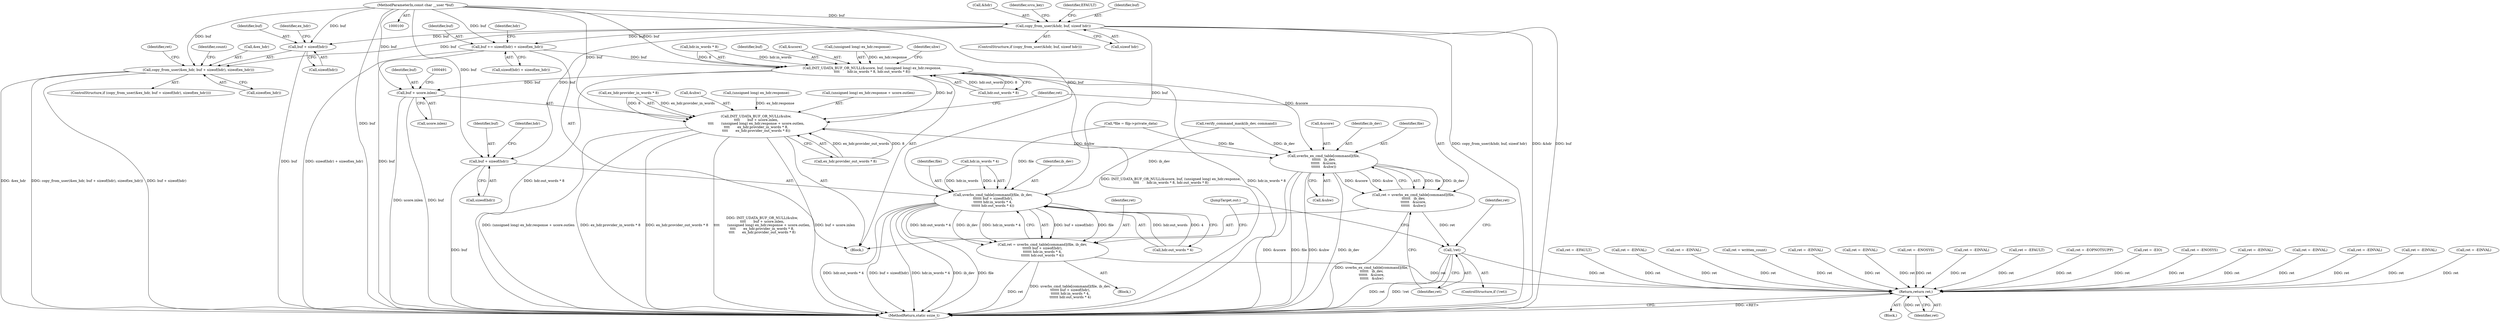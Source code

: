 digraph "0_linux_e6bd18f57aad1a2d1ef40e646d03ed0f2515c9e3_1@pointer" {
"1000102" [label="(MethodParameterIn,const char __user *buf)"];
"1000135" [label="(Call,copy_from_user(&hdr, buf, sizeof hdr))"];
"1000270" [label="(Call,uverbs_cmd_table[command](file, ib_dev,\n\t\t\t\t\t\t buf + sizeof(hdr),\n\t\t\t\t\t\t hdr.in_words * 4,\n\t\t\t\t\t\t hdr.out_words * 4))"];
"1000268" [label="(Call,ret = uverbs_cmd_table[command](file, ib_dev,\n\t\t\t\t\t\t buf + sizeof(hdr),\n\t\t\t\t\t\t hdr.in_words * 4,\n\t\t\t\t\t\t hdr.out_words * 4))"];
"1000538" [label="(Return,return ret;)"];
"1000273" [label="(Call,buf + sizeof(hdr))"];
"1000342" [label="(Call,copy_from_user(&ex_hdr, buf + sizeof(hdr), sizeof(ex_hdr)))"];
"1000345" [label="(Call,buf + sizeof(hdr))"];
"1000364" [label="(Call,buf += sizeof(hdr) + sizeof(ex_hdr))"];
"1000462" [label="(Call,INIT_UDATA_BUF_OR_NULL(&ucore, buf, (unsigned long) ex_hdr.response,\n\t\t\t\t       hdr.in_words * 8, hdr.out_words * 8))"];
"1000481" [label="(Call,INIT_UDATA_BUF_OR_NULL(&uhw,\n\t\t\t\t       buf + ucore.inlen,\n\t\t\t\t       (unsigned long) ex_hdr.response + ucore.outlen,\n\t\t\t\t       ex_hdr.provider_in_words * 8,\n\t\t\t\t       ex_hdr.provider_out_words * 8))"];
"1000510" [label="(Call,uverbs_ex_cmd_table[command](file,\n\t\t\t\t\t\t   ib_dev,\n\t\t\t\t\t\t   &ucore,\n\t\t\t\t\t\t   &uhw))"];
"1000508" [label="(Call,ret = uverbs_ex_cmd_table[command](file,\n\t\t\t\t\t\t   ib_dev,\n\t\t\t\t\t\t   &ucore,\n\t\t\t\t\t\t   &uhw))"];
"1000518" [label="(Call,!ret)"];
"1000484" [label="(Call,buf + ucore.inlen)"];
"1000441" [label="(Call,ret = -EFAULT)"];
"1000457" [label="(Call,ret = -EINVAL)"];
"1000481" [label="(Call,INIT_UDATA_BUF_OR_NULL(&uhw,\n\t\t\t\t       buf + ucore.inlen,\n\t\t\t\t       (unsigned long) ex_hdr.response + ucore.outlen,\n\t\t\t\t       ex_hdr.provider_in_words * 8,\n\t\t\t\t       ex_hdr.provider_out_words * 8))"];
"1000336" [label="(Call,ret = -EINVAL)"];
"1000484" [label="(Call,buf + ucore.inlen)"];
"1000520" [label="(Call,ret = written_count)"];
"1000466" [label="(Call,(unsigned long) ex_hdr.response)"];
"1000538" [label="(Return,return ret;)"];
"1000105" [label="(Block,)"];
"1000358" [label="(Identifier,count)"];
"1000201" [label="(Call,verify_command_mask(ib_dev, command))"];
"1000263" [label="(Call,ret = -EINVAL)"];
"1000134" [label="(ControlStructure,if (copy_from_user(&hdr, buf, sizeof hdr)))"];
"1000270" [label="(Call,uverbs_cmd_table[command](file, ib_dev,\n\t\t\t\t\t\t buf + sizeof(hdr),\n\t\t\t\t\t\t hdr.in_words * 4,\n\t\t\t\t\t\t hdr.out_words * 4))"];
"1000346" [label="(Identifier,buf)"];
"1000485" [label="(Identifier,buf)"];
"1000107" [label="(Call,*file = filp->private_data)"];
"1000272" [label="(Identifier,ib_dev)"];
"1000138" [label="(Identifier,buf)"];
"1000342" [label="(Call,copy_from_user(&ex_hdr, buf + sizeof(hdr), sizeof(ex_hdr)))"];
"1000343" [label="(Call,&ex_hdr)"];
"1000483" [label="(Identifier,uhw)"];
"1000489" [label="(Call,(unsigned long) ex_hdr.response + ucore.outlen)"];
"1000529" [label="(JumpTarget,out:)"];
"1000322" [label="(Call,ret = -EINVAL)"];
"1000269" [label="(Identifier,ret)"];
"1000311" [label="(Call,ret = -ENOSYS)"];
"1000345" [label="(Call,buf + sizeof(hdr))"];
"1000518" [label="(Call,!ret)"];
"1000515" [label="(Call,&uhw)"];
"1000394" [label="(Call,ret = -EINVAL)"];
"1000366" [label="(Call,sizeof(hdr) + sizeof(ex_hdr))"];
"1000352" [label="(Call,ret = -EFAULT)"];
"1000471" [label="(Call,hdr.in_words * 8)"];
"1000486" [label="(Call,ucore.inlen)"];
"1000136" [label="(Call,&hdr)"];
"1000376" [label="(Identifier,hdr)"];
"1000275" [label="(Call,sizeof(hdr))"];
"1000205" [label="(Call,ret = -EOPNOTSUPP)"];
"1000513" [label="(Call,&ucore)"];
"1000465" [label="(Identifier,buf)"];
"1000476" [label="(Call,hdr.out_words * 8)"];
"1000353" [label="(Identifier,ret)"];
"1000350" [label="(Identifier,ex_hdr)"];
"1000274" [label="(Identifier,buf)"];
"1000271" [label="(Identifier,file)"];
"1000512" [label="(Identifier,ib_dev)"];
"1000463" [label="(Call,&ucore)"];
"1000519" [label="(Identifier,ret)"];
"1000282" [label="(Call,hdr.out_words * 4)"];
"1000273" [label="(Call,buf + sizeof(hdr))"];
"1000171" [label="(Call,ret = -EIO)"];
"1000540" [label="(MethodReturn,static ssize_t)"];
"1000237" [label="(Block,)"];
"1000525" [label="(Call,ret = -ENOSYS)"];
"1000292" [label="(Block,)"];
"1000503" [label="(Call,ex_hdr.provider_out_words * 8)"];
"1000539" [label="(Identifier,ret)"];
"1000517" [label="(ControlStructure,if (!ret))"];
"1000384" [label="(Call,ret = -EINVAL)"];
"1000347" [label="(Call,sizeof(hdr))"];
"1000145" [label="(Identifier,srcu_key)"];
"1000341" [label="(ControlStructure,if (copy_from_user(&ex_hdr, buf + sizeof(hdr), sizeof(ex_hdr))))"];
"1000498" [label="(Call,ex_hdr.provider_in_words * 8)"];
"1000139" [label="(Call,sizeof hdr)"];
"1000482" [label="(Call,&uhw)"];
"1000510" [label="(Call,uverbs_ex_cmd_table[command](file,\n\t\t\t\t\t\t   ib_dev,\n\t\t\t\t\t\t   &ucore,\n\t\t\t\t\t\t   &uhw))"];
"1000509" [label="(Identifier,ret)"];
"1000268" [label="(Call,ret = uverbs_cmd_table[command](file, ib_dev,\n\t\t\t\t\t\t buf + sizeof(hdr),\n\t\t\t\t\t\t hdr.in_words * 4,\n\t\t\t\t\t\t hdr.out_words * 4))"];
"1000349" [label="(Call,sizeof(ex_hdr))"];
"1000462" [label="(Call,INIT_UDATA_BUF_OR_NULL(&ucore, buf, (unsigned long) ex_hdr.response,\n\t\t\t\t       hdr.in_words * 8, hdr.out_words * 8))"];
"1000511" [label="(Identifier,file)"];
"1000364" [label="(Call,buf += sizeof(hdr) + sizeof(ex_hdr))"];
"1000143" [label="(Identifier,EFAULT)"];
"1000102" [label="(MethodParameterIn,const char __user *buf)"];
"1000220" [label="(Call,ret = -EINVAL)"];
"1000521" [label="(Identifier,ret)"];
"1000135" [label="(Call,copy_from_user(&hdr, buf, sizeof hdr))"];
"1000490" [label="(Call,(unsigned long) ex_hdr.response)"];
"1000415" [label="(Call,ret = -EINVAL)"];
"1000188" [label="(Call,ret = -EINVAL)"];
"1000365" [label="(Identifier,buf)"];
"1000508" [label="(Call,ret = uverbs_ex_cmd_table[command](file,\n\t\t\t\t\t\t   ib_dev,\n\t\t\t\t\t\t   &ucore,\n\t\t\t\t\t\t   &uhw))"];
"1000279" [label="(Identifier,hdr)"];
"1000249" [label="(Call,ret = -EINVAL)"];
"1000277" [label="(Call,hdr.in_words * 4)"];
"1000102" -> "1000100"  [label="AST: "];
"1000102" -> "1000540"  [label="DDG: buf"];
"1000102" -> "1000135"  [label="DDG: buf"];
"1000102" -> "1000270"  [label="DDG: buf"];
"1000102" -> "1000273"  [label="DDG: buf"];
"1000102" -> "1000342"  [label="DDG: buf"];
"1000102" -> "1000345"  [label="DDG: buf"];
"1000102" -> "1000364"  [label="DDG: buf"];
"1000102" -> "1000462"  [label="DDG: buf"];
"1000102" -> "1000481"  [label="DDG: buf"];
"1000102" -> "1000484"  [label="DDG: buf"];
"1000135" -> "1000134"  [label="AST: "];
"1000135" -> "1000139"  [label="CFG: "];
"1000136" -> "1000135"  [label="AST: "];
"1000138" -> "1000135"  [label="AST: "];
"1000139" -> "1000135"  [label="AST: "];
"1000143" -> "1000135"  [label="CFG: "];
"1000145" -> "1000135"  [label="CFG: "];
"1000135" -> "1000540"  [label="DDG: copy_from_user(&hdr, buf, sizeof hdr)"];
"1000135" -> "1000540"  [label="DDG: &hdr"];
"1000135" -> "1000540"  [label="DDG: buf"];
"1000135" -> "1000270"  [label="DDG: buf"];
"1000135" -> "1000273"  [label="DDG: buf"];
"1000135" -> "1000342"  [label="DDG: buf"];
"1000135" -> "1000345"  [label="DDG: buf"];
"1000135" -> "1000364"  [label="DDG: buf"];
"1000270" -> "1000268"  [label="AST: "];
"1000270" -> "1000282"  [label="CFG: "];
"1000271" -> "1000270"  [label="AST: "];
"1000272" -> "1000270"  [label="AST: "];
"1000273" -> "1000270"  [label="AST: "];
"1000277" -> "1000270"  [label="AST: "];
"1000282" -> "1000270"  [label="AST: "];
"1000268" -> "1000270"  [label="CFG: "];
"1000270" -> "1000540"  [label="DDG: hdr.out_words * 4"];
"1000270" -> "1000540"  [label="DDG: buf + sizeof(hdr)"];
"1000270" -> "1000540"  [label="DDG: hdr.in_words * 4"];
"1000270" -> "1000540"  [label="DDG: ib_dev"];
"1000270" -> "1000540"  [label="DDG: file"];
"1000270" -> "1000268"  [label="DDG: buf + sizeof(hdr)"];
"1000270" -> "1000268"  [label="DDG: file"];
"1000270" -> "1000268"  [label="DDG: hdr.out_words * 4"];
"1000270" -> "1000268"  [label="DDG: ib_dev"];
"1000270" -> "1000268"  [label="DDG: hdr.in_words * 4"];
"1000107" -> "1000270"  [label="DDG: file"];
"1000201" -> "1000270"  [label="DDG: ib_dev"];
"1000277" -> "1000270"  [label="DDG: hdr.in_words"];
"1000277" -> "1000270"  [label="DDG: 4"];
"1000282" -> "1000270"  [label="DDG: hdr.out_words"];
"1000282" -> "1000270"  [label="DDG: 4"];
"1000268" -> "1000237"  [label="AST: "];
"1000269" -> "1000268"  [label="AST: "];
"1000529" -> "1000268"  [label="CFG: "];
"1000268" -> "1000540"  [label="DDG: ret"];
"1000268" -> "1000540"  [label="DDG: uverbs_cmd_table[command](file, ib_dev,\n\t\t\t\t\t\t buf + sizeof(hdr),\n\t\t\t\t\t\t hdr.in_words * 4,\n\t\t\t\t\t\t hdr.out_words * 4)"];
"1000268" -> "1000538"  [label="DDG: ret"];
"1000538" -> "1000105"  [label="AST: "];
"1000538" -> "1000539"  [label="CFG: "];
"1000539" -> "1000538"  [label="AST: "];
"1000540" -> "1000538"  [label="CFG: "];
"1000538" -> "1000540"  [label="DDG: <RET>"];
"1000539" -> "1000538"  [label="DDG: ret"];
"1000441" -> "1000538"  [label="DDG: ret"];
"1000220" -> "1000538"  [label="DDG: ret"];
"1000188" -> "1000538"  [label="DDG: ret"];
"1000205" -> "1000538"  [label="DDG: ret"];
"1000518" -> "1000538"  [label="DDG: ret"];
"1000263" -> "1000538"  [label="DDG: ret"];
"1000525" -> "1000538"  [label="DDG: ret"];
"1000457" -> "1000538"  [label="DDG: ret"];
"1000322" -> "1000538"  [label="DDG: ret"];
"1000249" -> "1000538"  [label="DDG: ret"];
"1000336" -> "1000538"  [label="DDG: ret"];
"1000384" -> "1000538"  [label="DDG: ret"];
"1000394" -> "1000538"  [label="DDG: ret"];
"1000171" -> "1000538"  [label="DDG: ret"];
"1000311" -> "1000538"  [label="DDG: ret"];
"1000352" -> "1000538"  [label="DDG: ret"];
"1000415" -> "1000538"  [label="DDG: ret"];
"1000520" -> "1000538"  [label="DDG: ret"];
"1000273" -> "1000275"  [label="CFG: "];
"1000274" -> "1000273"  [label="AST: "];
"1000275" -> "1000273"  [label="AST: "];
"1000279" -> "1000273"  [label="CFG: "];
"1000273" -> "1000540"  [label="DDG: buf"];
"1000342" -> "1000341"  [label="AST: "];
"1000342" -> "1000349"  [label="CFG: "];
"1000343" -> "1000342"  [label="AST: "];
"1000345" -> "1000342"  [label="AST: "];
"1000349" -> "1000342"  [label="AST: "];
"1000353" -> "1000342"  [label="CFG: "];
"1000358" -> "1000342"  [label="CFG: "];
"1000342" -> "1000540"  [label="DDG: &ex_hdr"];
"1000342" -> "1000540"  [label="DDG: copy_from_user(&ex_hdr, buf + sizeof(hdr), sizeof(ex_hdr))"];
"1000342" -> "1000540"  [label="DDG: buf + sizeof(hdr)"];
"1000345" -> "1000347"  [label="CFG: "];
"1000346" -> "1000345"  [label="AST: "];
"1000347" -> "1000345"  [label="AST: "];
"1000350" -> "1000345"  [label="CFG: "];
"1000345" -> "1000540"  [label="DDG: buf"];
"1000364" -> "1000292"  [label="AST: "];
"1000364" -> "1000366"  [label="CFG: "];
"1000365" -> "1000364"  [label="AST: "];
"1000366" -> "1000364"  [label="AST: "];
"1000376" -> "1000364"  [label="CFG: "];
"1000364" -> "1000540"  [label="DDG: buf"];
"1000364" -> "1000540"  [label="DDG: sizeof(hdr) + sizeof(ex_hdr)"];
"1000364" -> "1000462"  [label="DDG: buf"];
"1000462" -> "1000292"  [label="AST: "];
"1000462" -> "1000476"  [label="CFG: "];
"1000463" -> "1000462"  [label="AST: "];
"1000465" -> "1000462"  [label="AST: "];
"1000466" -> "1000462"  [label="AST: "];
"1000471" -> "1000462"  [label="AST: "];
"1000476" -> "1000462"  [label="AST: "];
"1000483" -> "1000462"  [label="CFG: "];
"1000462" -> "1000540"  [label="DDG: hdr.out_words * 8"];
"1000462" -> "1000540"  [label="DDG: INIT_UDATA_BUF_OR_NULL(&ucore, buf, (unsigned long) ex_hdr.response,\n\t\t\t\t       hdr.in_words * 8, hdr.out_words * 8)"];
"1000462" -> "1000540"  [label="DDG: hdr.in_words * 8"];
"1000466" -> "1000462"  [label="DDG: ex_hdr.response"];
"1000471" -> "1000462"  [label="DDG: hdr.in_words"];
"1000471" -> "1000462"  [label="DDG: 8"];
"1000476" -> "1000462"  [label="DDG: hdr.out_words"];
"1000476" -> "1000462"  [label="DDG: 8"];
"1000462" -> "1000481"  [label="DDG: buf"];
"1000462" -> "1000484"  [label="DDG: buf"];
"1000462" -> "1000510"  [label="DDG: &ucore"];
"1000481" -> "1000292"  [label="AST: "];
"1000481" -> "1000503"  [label="CFG: "];
"1000482" -> "1000481"  [label="AST: "];
"1000484" -> "1000481"  [label="AST: "];
"1000489" -> "1000481"  [label="AST: "];
"1000498" -> "1000481"  [label="AST: "];
"1000503" -> "1000481"  [label="AST: "];
"1000509" -> "1000481"  [label="CFG: "];
"1000481" -> "1000540"  [label="DDG: (unsigned long) ex_hdr.response + ucore.outlen"];
"1000481" -> "1000540"  [label="DDG: ex_hdr.provider_in_words * 8"];
"1000481" -> "1000540"  [label="DDG: ex_hdr.provider_out_words * 8"];
"1000481" -> "1000540"  [label="DDG: INIT_UDATA_BUF_OR_NULL(&uhw,\n\t\t\t\t       buf + ucore.inlen,\n\t\t\t\t       (unsigned long) ex_hdr.response + ucore.outlen,\n\t\t\t\t       ex_hdr.provider_in_words * 8,\n\t\t\t\t       ex_hdr.provider_out_words * 8)"];
"1000481" -> "1000540"  [label="DDG: buf + ucore.inlen"];
"1000490" -> "1000481"  [label="DDG: ex_hdr.response"];
"1000498" -> "1000481"  [label="DDG: ex_hdr.provider_in_words"];
"1000498" -> "1000481"  [label="DDG: 8"];
"1000503" -> "1000481"  [label="DDG: ex_hdr.provider_out_words"];
"1000503" -> "1000481"  [label="DDG: 8"];
"1000481" -> "1000510"  [label="DDG: &uhw"];
"1000510" -> "1000508"  [label="AST: "];
"1000510" -> "1000515"  [label="CFG: "];
"1000511" -> "1000510"  [label="AST: "];
"1000512" -> "1000510"  [label="AST: "];
"1000513" -> "1000510"  [label="AST: "];
"1000515" -> "1000510"  [label="AST: "];
"1000508" -> "1000510"  [label="CFG: "];
"1000510" -> "1000540"  [label="DDG: &ucore"];
"1000510" -> "1000540"  [label="DDG: file"];
"1000510" -> "1000540"  [label="DDG: &uhw"];
"1000510" -> "1000540"  [label="DDG: ib_dev"];
"1000510" -> "1000508"  [label="DDG: file"];
"1000510" -> "1000508"  [label="DDG: ib_dev"];
"1000510" -> "1000508"  [label="DDG: &ucore"];
"1000510" -> "1000508"  [label="DDG: &uhw"];
"1000107" -> "1000510"  [label="DDG: file"];
"1000201" -> "1000510"  [label="DDG: ib_dev"];
"1000508" -> "1000292"  [label="AST: "];
"1000509" -> "1000508"  [label="AST: "];
"1000519" -> "1000508"  [label="CFG: "];
"1000508" -> "1000540"  [label="DDG: uverbs_ex_cmd_table[command](file,\n\t\t\t\t\t\t   ib_dev,\n\t\t\t\t\t\t   &ucore,\n\t\t\t\t\t\t   &uhw)"];
"1000508" -> "1000518"  [label="DDG: ret"];
"1000518" -> "1000517"  [label="AST: "];
"1000518" -> "1000519"  [label="CFG: "];
"1000519" -> "1000518"  [label="AST: "];
"1000521" -> "1000518"  [label="CFG: "];
"1000529" -> "1000518"  [label="CFG: "];
"1000518" -> "1000540"  [label="DDG: ret"];
"1000518" -> "1000540"  [label="DDG: !ret"];
"1000484" -> "1000486"  [label="CFG: "];
"1000485" -> "1000484"  [label="AST: "];
"1000486" -> "1000484"  [label="AST: "];
"1000491" -> "1000484"  [label="CFG: "];
"1000484" -> "1000540"  [label="DDG: ucore.inlen"];
"1000484" -> "1000540"  [label="DDG: buf"];
}
